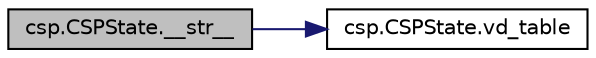 digraph "csp.CSPState.__str__"
{
  edge [fontname="Helvetica",fontsize="10",labelfontname="Helvetica",labelfontsize="10"];
  node [fontname="Helvetica",fontsize="10",shape=record];
  rankdir="LR";
  Node1 [label="csp.CSPState.__str__",height=0.2,width=0.4,color="black", fillcolor="grey75", style="filled", fontcolor="black"];
  Node1 -> Node2 [color="midnightblue",fontsize="10",style="solid",fontname="Helvetica"];
  Node2 [label="csp.CSPState.vd_table",height=0.2,width=0.4,color="black", fillcolor="white", style="filled",URL="$classcsp_1_1_c_s_p_state.html#a88e923fb69359973abff84b535275aeb"];
}

